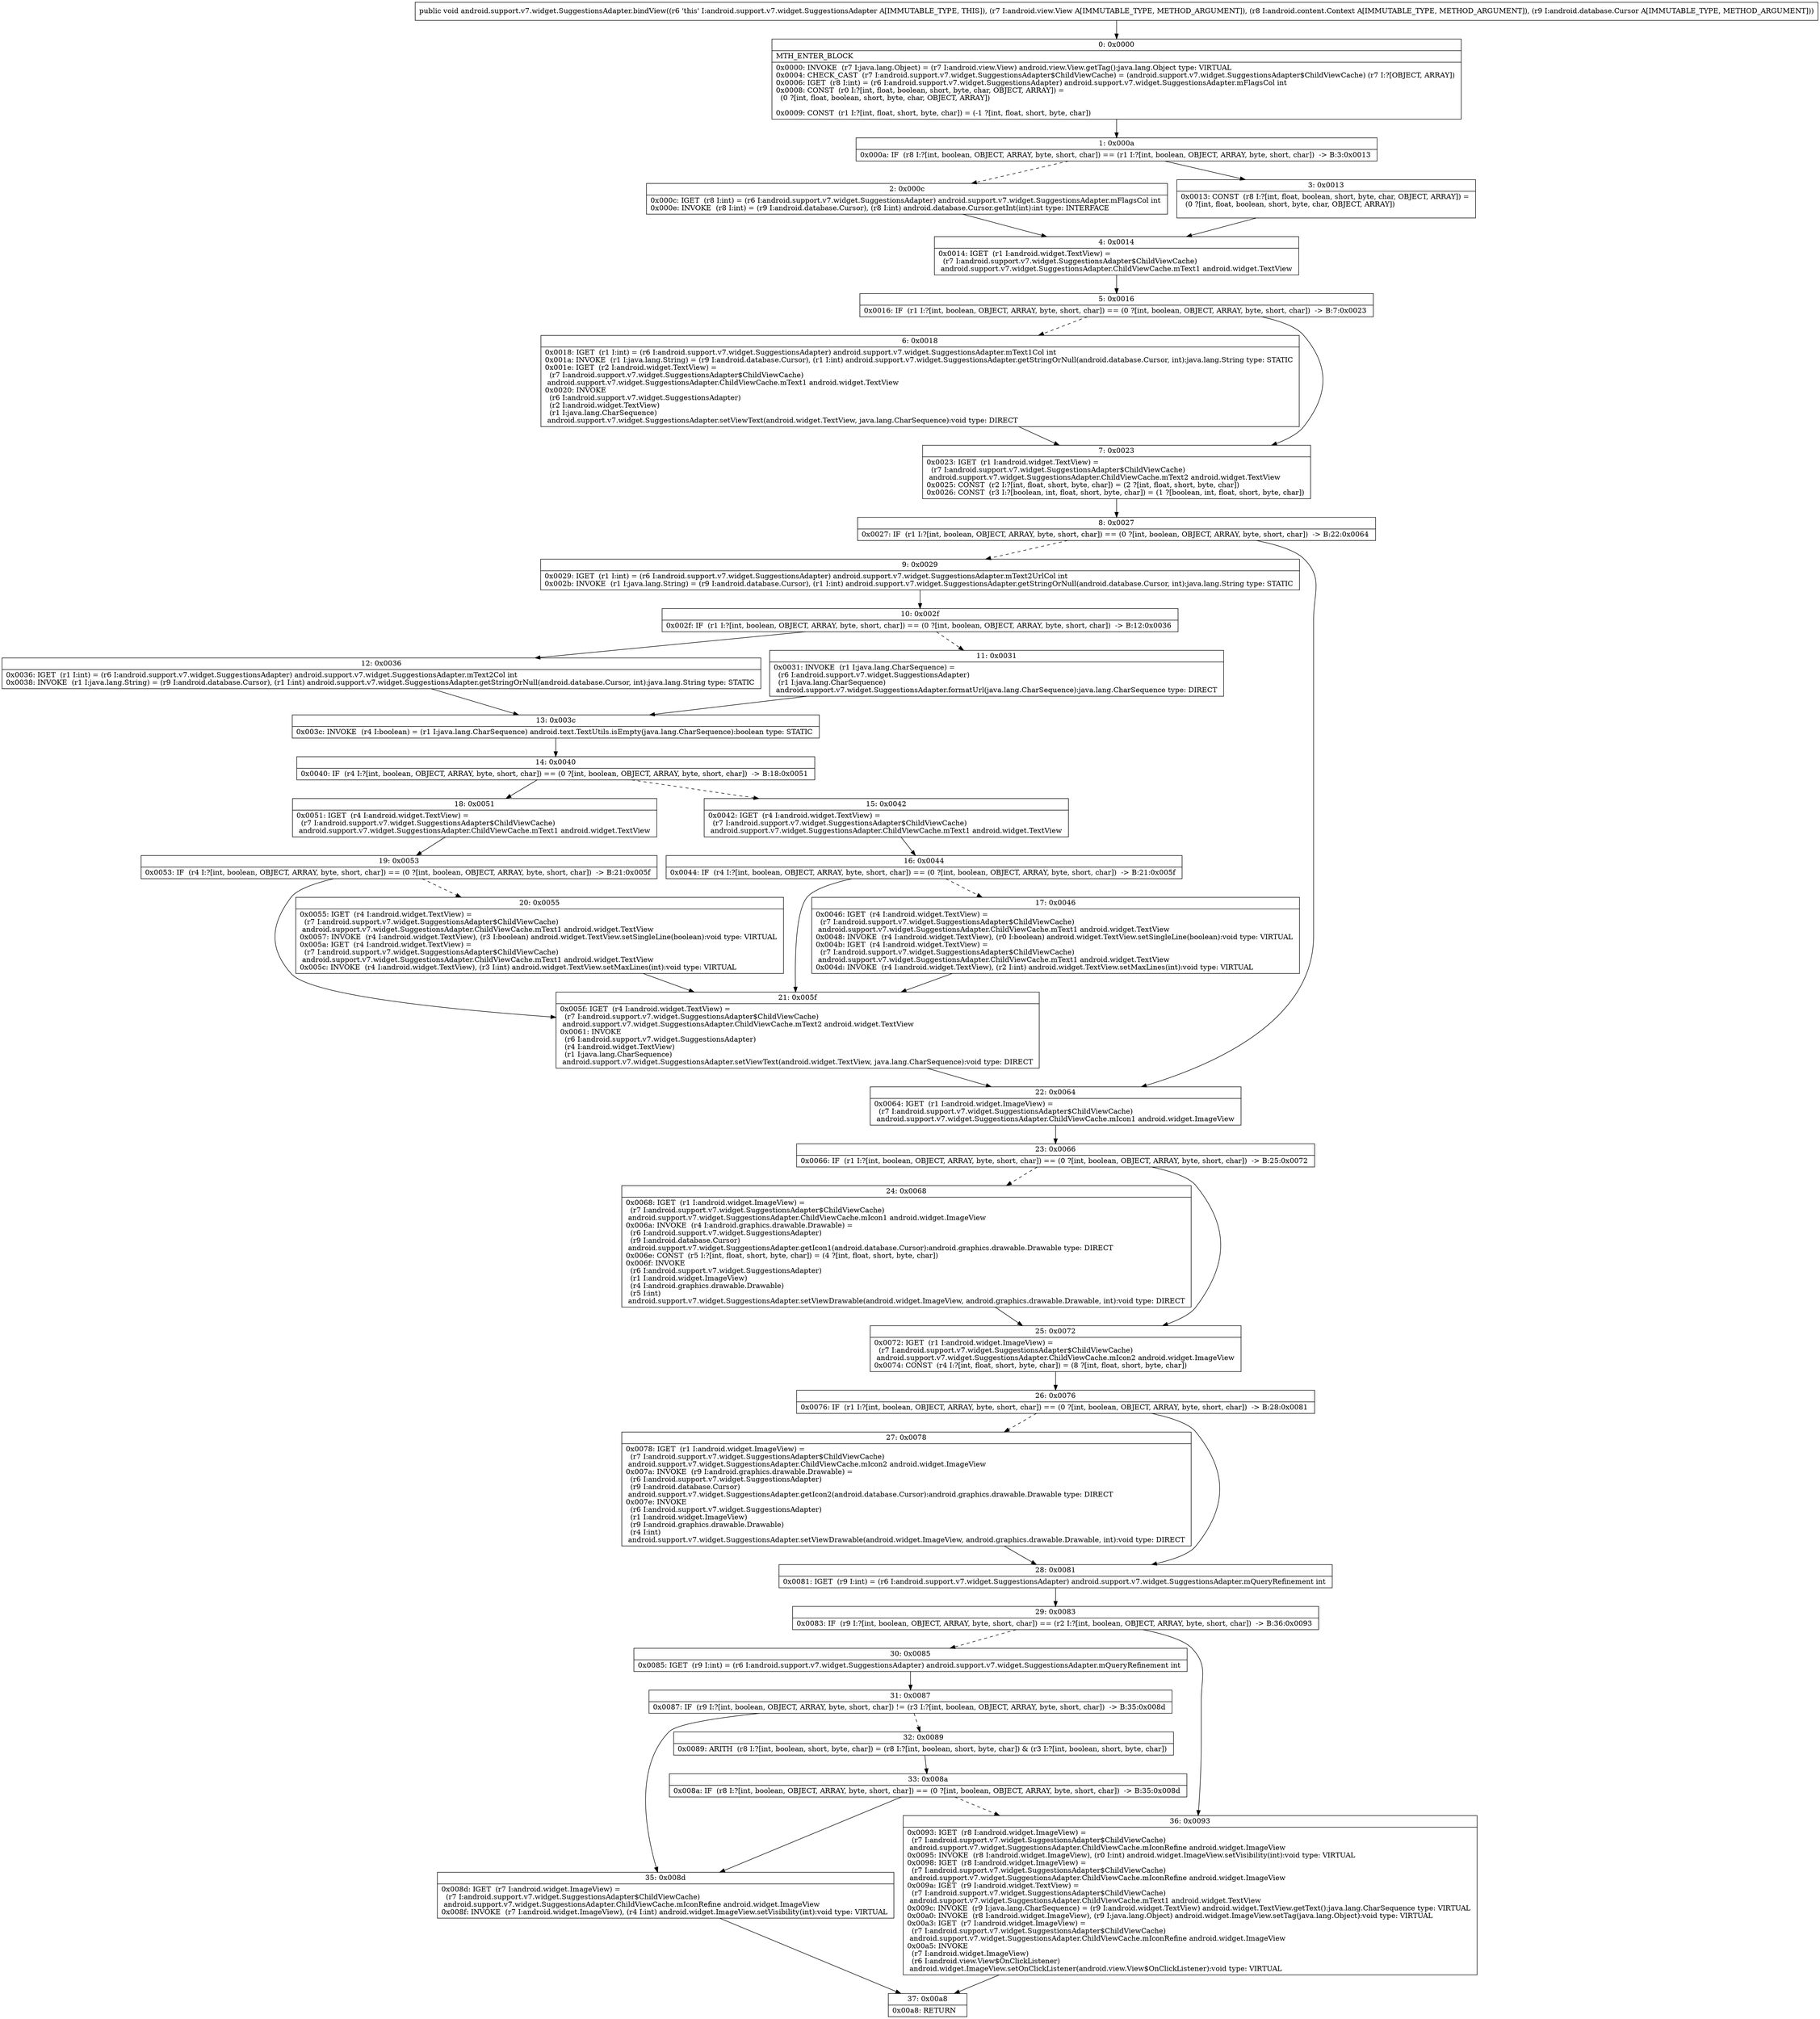 digraph "CFG forandroid.support.v7.widget.SuggestionsAdapter.bindView(Landroid\/view\/View;Landroid\/content\/Context;Landroid\/database\/Cursor;)V" {
Node_0 [shape=record,label="{0\:\ 0x0000|MTH_ENTER_BLOCK\l|0x0000: INVOKE  (r7 I:java.lang.Object) = (r7 I:android.view.View) android.view.View.getTag():java.lang.Object type: VIRTUAL \l0x0004: CHECK_CAST  (r7 I:android.support.v7.widget.SuggestionsAdapter$ChildViewCache) = (android.support.v7.widget.SuggestionsAdapter$ChildViewCache) (r7 I:?[OBJECT, ARRAY]) \l0x0006: IGET  (r8 I:int) = (r6 I:android.support.v7.widget.SuggestionsAdapter) android.support.v7.widget.SuggestionsAdapter.mFlagsCol int \l0x0008: CONST  (r0 I:?[int, float, boolean, short, byte, char, OBJECT, ARRAY]) = \l  (0 ?[int, float, boolean, short, byte, char, OBJECT, ARRAY])\l \l0x0009: CONST  (r1 I:?[int, float, short, byte, char]) = (\-1 ?[int, float, short, byte, char]) \l}"];
Node_1 [shape=record,label="{1\:\ 0x000a|0x000a: IF  (r8 I:?[int, boolean, OBJECT, ARRAY, byte, short, char]) == (r1 I:?[int, boolean, OBJECT, ARRAY, byte, short, char])  \-\> B:3:0x0013 \l}"];
Node_2 [shape=record,label="{2\:\ 0x000c|0x000c: IGET  (r8 I:int) = (r6 I:android.support.v7.widget.SuggestionsAdapter) android.support.v7.widget.SuggestionsAdapter.mFlagsCol int \l0x000e: INVOKE  (r8 I:int) = (r9 I:android.database.Cursor), (r8 I:int) android.database.Cursor.getInt(int):int type: INTERFACE \l}"];
Node_3 [shape=record,label="{3\:\ 0x0013|0x0013: CONST  (r8 I:?[int, float, boolean, short, byte, char, OBJECT, ARRAY]) = \l  (0 ?[int, float, boolean, short, byte, char, OBJECT, ARRAY])\l \l}"];
Node_4 [shape=record,label="{4\:\ 0x0014|0x0014: IGET  (r1 I:android.widget.TextView) = \l  (r7 I:android.support.v7.widget.SuggestionsAdapter$ChildViewCache)\l android.support.v7.widget.SuggestionsAdapter.ChildViewCache.mText1 android.widget.TextView \l}"];
Node_5 [shape=record,label="{5\:\ 0x0016|0x0016: IF  (r1 I:?[int, boolean, OBJECT, ARRAY, byte, short, char]) == (0 ?[int, boolean, OBJECT, ARRAY, byte, short, char])  \-\> B:7:0x0023 \l}"];
Node_6 [shape=record,label="{6\:\ 0x0018|0x0018: IGET  (r1 I:int) = (r6 I:android.support.v7.widget.SuggestionsAdapter) android.support.v7.widget.SuggestionsAdapter.mText1Col int \l0x001a: INVOKE  (r1 I:java.lang.String) = (r9 I:android.database.Cursor), (r1 I:int) android.support.v7.widget.SuggestionsAdapter.getStringOrNull(android.database.Cursor, int):java.lang.String type: STATIC \l0x001e: IGET  (r2 I:android.widget.TextView) = \l  (r7 I:android.support.v7.widget.SuggestionsAdapter$ChildViewCache)\l android.support.v7.widget.SuggestionsAdapter.ChildViewCache.mText1 android.widget.TextView \l0x0020: INVOKE  \l  (r6 I:android.support.v7.widget.SuggestionsAdapter)\l  (r2 I:android.widget.TextView)\l  (r1 I:java.lang.CharSequence)\l android.support.v7.widget.SuggestionsAdapter.setViewText(android.widget.TextView, java.lang.CharSequence):void type: DIRECT \l}"];
Node_7 [shape=record,label="{7\:\ 0x0023|0x0023: IGET  (r1 I:android.widget.TextView) = \l  (r7 I:android.support.v7.widget.SuggestionsAdapter$ChildViewCache)\l android.support.v7.widget.SuggestionsAdapter.ChildViewCache.mText2 android.widget.TextView \l0x0025: CONST  (r2 I:?[int, float, short, byte, char]) = (2 ?[int, float, short, byte, char]) \l0x0026: CONST  (r3 I:?[boolean, int, float, short, byte, char]) = (1 ?[boolean, int, float, short, byte, char]) \l}"];
Node_8 [shape=record,label="{8\:\ 0x0027|0x0027: IF  (r1 I:?[int, boolean, OBJECT, ARRAY, byte, short, char]) == (0 ?[int, boolean, OBJECT, ARRAY, byte, short, char])  \-\> B:22:0x0064 \l}"];
Node_9 [shape=record,label="{9\:\ 0x0029|0x0029: IGET  (r1 I:int) = (r6 I:android.support.v7.widget.SuggestionsAdapter) android.support.v7.widget.SuggestionsAdapter.mText2UrlCol int \l0x002b: INVOKE  (r1 I:java.lang.String) = (r9 I:android.database.Cursor), (r1 I:int) android.support.v7.widget.SuggestionsAdapter.getStringOrNull(android.database.Cursor, int):java.lang.String type: STATIC \l}"];
Node_10 [shape=record,label="{10\:\ 0x002f|0x002f: IF  (r1 I:?[int, boolean, OBJECT, ARRAY, byte, short, char]) == (0 ?[int, boolean, OBJECT, ARRAY, byte, short, char])  \-\> B:12:0x0036 \l}"];
Node_11 [shape=record,label="{11\:\ 0x0031|0x0031: INVOKE  (r1 I:java.lang.CharSequence) = \l  (r6 I:android.support.v7.widget.SuggestionsAdapter)\l  (r1 I:java.lang.CharSequence)\l android.support.v7.widget.SuggestionsAdapter.formatUrl(java.lang.CharSequence):java.lang.CharSequence type: DIRECT \l}"];
Node_12 [shape=record,label="{12\:\ 0x0036|0x0036: IGET  (r1 I:int) = (r6 I:android.support.v7.widget.SuggestionsAdapter) android.support.v7.widget.SuggestionsAdapter.mText2Col int \l0x0038: INVOKE  (r1 I:java.lang.String) = (r9 I:android.database.Cursor), (r1 I:int) android.support.v7.widget.SuggestionsAdapter.getStringOrNull(android.database.Cursor, int):java.lang.String type: STATIC \l}"];
Node_13 [shape=record,label="{13\:\ 0x003c|0x003c: INVOKE  (r4 I:boolean) = (r1 I:java.lang.CharSequence) android.text.TextUtils.isEmpty(java.lang.CharSequence):boolean type: STATIC \l}"];
Node_14 [shape=record,label="{14\:\ 0x0040|0x0040: IF  (r4 I:?[int, boolean, OBJECT, ARRAY, byte, short, char]) == (0 ?[int, boolean, OBJECT, ARRAY, byte, short, char])  \-\> B:18:0x0051 \l}"];
Node_15 [shape=record,label="{15\:\ 0x0042|0x0042: IGET  (r4 I:android.widget.TextView) = \l  (r7 I:android.support.v7.widget.SuggestionsAdapter$ChildViewCache)\l android.support.v7.widget.SuggestionsAdapter.ChildViewCache.mText1 android.widget.TextView \l}"];
Node_16 [shape=record,label="{16\:\ 0x0044|0x0044: IF  (r4 I:?[int, boolean, OBJECT, ARRAY, byte, short, char]) == (0 ?[int, boolean, OBJECT, ARRAY, byte, short, char])  \-\> B:21:0x005f \l}"];
Node_17 [shape=record,label="{17\:\ 0x0046|0x0046: IGET  (r4 I:android.widget.TextView) = \l  (r7 I:android.support.v7.widget.SuggestionsAdapter$ChildViewCache)\l android.support.v7.widget.SuggestionsAdapter.ChildViewCache.mText1 android.widget.TextView \l0x0048: INVOKE  (r4 I:android.widget.TextView), (r0 I:boolean) android.widget.TextView.setSingleLine(boolean):void type: VIRTUAL \l0x004b: IGET  (r4 I:android.widget.TextView) = \l  (r7 I:android.support.v7.widget.SuggestionsAdapter$ChildViewCache)\l android.support.v7.widget.SuggestionsAdapter.ChildViewCache.mText1 android.widget.TextView \l0x004d: INVOKE  (r4 I:android.widget.TextView), (r2 I:int) android.widget.TextView.setMaxLines(int):void type: VIRTUAL \l}"];
Node_18 [shape=record,label="{18\:\ 0x0051|0x0051: IGET  (r4 I:android.widget.TextView) = \l  (r7 I:android.support.v7.widget.SuggestionsAdapter$ChildViewCache)\l android.support.v7.widget.SuggestionsAdapter.ChildViewCache.mText1 android.widget.TextView \l}"];
Node_19 [shape=record,label="{19\:\ 0x0053|0x0053: IF  (r4 I:?[int, boolean, OBJECT, ARRAY, byte, short, char]) == (0 ?[int, boolean, OBJECT, ARRAY, byte, short, char])  \-\> B:21:0x005f \l}"];
Node_20 [shape=record,label="{20\:\ 0x0055|0x0055: IGET  (r4 I:android.widget.TextView) = \l  (r7 I:android.support.v7.widget.SuggestionsAdapter$ChildViewCache)\l android.support.v7.widget.SuggestionsAdapter.ChildViewCache.mText1 android.widget.TextView \l0x0057: INVOKE  (r4 I:android.widget.TextView), (r3 I:boolean) android.widget.TextView.setSingleLine(boolean):void type: VIRTUAL \l0x005a: IGET  (r4 I:android.widget.TextView) = \l  (r7 I:android.support.v7.widget.SuggestionsAdapter$ChildViewCache)\l android.support.v7.widget.SuggestionsAdapter.ChildViewCache.mText1 android.widget.TextView \l0x005c: INVOKE  (r4 I:android.widget.TextView), (r3 I:int) android.widget.TextView.setMaxLines(int):void type: VIRTUAL \l}"];
Node_21 [shape=record,label="{21\:\ 0x005f|0x005f: IGET  (r4 I:android.widget.TextView) = \l  (r7 I:android.support.v7.widget.SuggestionsAdapter$ChildViewCache)\l android.support.v7.widget.SuggestionsAdapter.ChildViewCache.mText2 android.widget.TextView \l0x0061: INVOKE  \l  (r6 I:android.support.v7.widget.SuggestionsAdapter)\l  (r4 I:android.widget.TextView)\l  (r1 I:java.lang.CharSequence)\l android.support.v7.widget.SuggestionsAdapter.setViewText(android.widget.TextView, java.lang.CharSequence):void type: DIRECT \l}"];
Node_22 [shape=record,label="{22\:\ 0x0064|0x0064: IGET  (r1 I:android.widget.ImageView) = \l  (r7 I:android.support.v7.widget.SuggestionsAdapter$ChildViewCache)\l android.support.v7.widget.SuggestionsAdapter.ChildViewCache.mIcon1 android.widget.ImageView \l}"];
Node_23 [shape=record,label="{23\:\ 0x0066|0x0066: IF  (r1 I:?[int, boolean, OBJECT, ARRAY, byte, short, char]) == (0 ?[int, boolean, OBJECT, ARRAY, byte, short, char])  \-\> B:25:0x0072 \l}"];
Node_24 [shape=record,label="{24\:\ 0x0068|0x0068: IGET  (r1 I:android.widget.ImageView) = \l  (r7 I:android.support.v7.widget.SuggestionsAdapter$ChildViewCache)\l android.support.v7.widget.SuggestionsAdapter.ChildViewCache.mIcon1 android.widget.ImageView \l0x006a: INVOKE  (r4 I:android.graphics.drawable.Drawable) = \l  (r6 I:android.support.v7.widget.SuggestionsAdapter)\l  (r9 I:android.database.Cursor)\l android.support.v7.widget.SuggestionsAdapter.getIcon1(android.database.Cursor):android.graphics.drawable.Drawable type: DIRECT \l0x006e: CONST  (r5 I:?[int, float, short, byte, char]) = (4 ?[int, float, short, byte, char]) \l0x006f: INVOKE  \l  (r6 I:android.support.v7.widget.SuggestionsAdapter)\l  (r1 I:android.widget.ImageView)\l  (r4 I:android.graphics.drawable.Drawable)\l  (r5 I:int)\l android.support.v7.widget.SuggestionsAdapter.setViewDrawable(android.widget.ImageView, android.graphics.drawable.Drawable, int):void type: DIRECT \l}"];
Node_25 [shape=record,label="{25\:\ 0x0072|0x0072: IGET  (r1 I:android.widget.ImageView) = \l  (r7 I:android.support.v7.widget.SuggestionsAdapter$ChildViewCache)\l android.support.v7.widget.SuggestionsAdapter.ChildViewCache.mIcon2 android.widget.ImageView \l0x0074: CONST  (r4 I:?[int, float, short, byte, char]) = (8 ?[int, float, short, byte, char]) \l}"];
Node_26 [shape=record,label="{26\:\ 0x0076|0x0076: IF  (r1 I:?[int, boolean, OBJECT, ARRAY, byte, short, char]) == (0 ?[int, boolean, OBJECT, ARRAY, byte, short, char])  \-\> B:28:0x0081 \l}"];
Node_27 [shape=record,label="{27\:\ 0x0078|0x0078: IGET  (r1 I:android.widget.ImageView) = \l  (r7 I:android.support.v7.widget.SuggestionsAdapter$ChildViewCache)\l android.support.v7.widget.SuggestionsAdapter.ChildViewCache.mIcon2 android.widget.ImageView \l0x007a: INVOKE  (r9 I:android.graphics.drawable.Drawable) = \l  (r6 I:android.support.v7.widget.SuggestionsAdapter)\l  (r9 I:android.database.Cursor)\l android.support.v7.widget.SuggestionsAdapter.getIcon2(android.database.Cursor):android.graphics.drawable.Drawable type: DIRECT \l0x007e: INVOKE  \l  (r6 I:android.support.v7.widget.SuggestionsAdapter)\l  (r1 I:android.widget.ImageView)\l  (r9 I:android.graphics.drawable.Drawable)\l  (r4 I:int)\l android.support.v7.widget.SuggestionsAdapter.setViewDrawable(android.widget.ImageView, android.graphics.drawable.Drawable, int):void type: DIRECT \l}"];
Node_28 [shape=record,label="{28\:\ 0x0081|0x0081: IGET  (r9 I:int) = (r6 I:android.support.v7.widget.SuggestionsAdapter) android.support.v7.widget.SuggestionsAdapter.mQueryRefinement int \l}"];
Node_29 [shape=record,label="{29\:\ 0x0083|0x0083: IF  (r9 I:?[int, boolean, OBJECT, ARRAY, byte, short, char]) == (r2 I:?[int, boolean, OBJECT, ARRAY, byte, short, char])  \-\> B:36:0x0093 \l}"];
Node_30 [shape=record,label="{30\:\ 0x0085|0x0085: IGET  (r9 I:int) = (r6 I:android.support.v7.widget.SuggestionsAdapter) android.support.v7.widget.SuggestionsAdapter.mQueryRefinement int \l}"];
Node_31 [shape=record,label="{31\:\ 0x0087|0x0087: IF  (r9 I:?[int, boolean, OBJECT, ARRAY, byte, short, char]) != (r3 I:?[int, boolean, OBJECT, ARRAY, byte, short, char])  \-\> B:35:0x008d \l}"];
Node_32 [shape=record,label="{32\:\ 0x0089|0x0089: ARITH  (r8 I:?[int, boolean, short, byte, char]) = (r8 I:?[int, boolean, short, byte, char]) & (r3 I:?[int, boolean, short, byte, char]) \l}"];
Node_33 [shape=record,label="{33\:\ 0x008a|0x008a: IF  (r8 I:?[int, boolean, OBJECT, ARRAY, byte, short, char]) == (0 ?[int, boolean, OBJECT, ARRAY, byte, short, char])  \-\> B:35:0x008d \l}"];
Node_35 [shape=record,label="{35\:\ 0x008d|0x008d: IGET  (r7 I:android.widget.ImageView) = \l  (r7 I:android.support.v7.widget.SuggestionsAdapter$ChildViewCache)\l android.support.v7.widget.SuggestionsAdapter.ChildViewCache.mIconRefine android.widget.ImageView \l0x008f: INVOKE  (r7 I:android.widget.ImageView), (r4 I:int) android.widget.ImageView.setVisibility(int):void type: VIRTUAL \l}"];
Node_36 [shape=record,label="{36\:\ 0x0093|0x0093: IGET  (r8 I:android.widget.ImageView) = \l  (r7 I:android.support.v7.widget.SuggestionsAdapter$ChildViewCache)\l android.support.v7.widget.SuggestionsAdapter.ChildViewCache.mIconRefine android.widget.ImageView \l0x0095: INVOKE  (r8 I:android.widget.ImageView), (r0 I:int) android.widget.ImageView.setVisibility(int):void type: VIRTUAL \l0x0098: IGET  (r8 I:android.widget.ImageView) = \l  (r7 I:android.support.v7.widget.SuggestionsAdapter$ChildViewCache)\l android.support.v7.widget.SuggestionsAdapter.ChildViewCache.mIconRefine android.widget.ImageView \l0x009a: IGET  (r9 I:android.widget.TextView) = \l  (r7 I:android.support.v7.widget.SuggestionsAdapter$ChildViewCache)\l android.support.v7.widget.SuggestionsAdapter.ChildViewCache.mText1 android.widget.TextView \l0x009c: INVOKE  (r9 I:java.lang.CharSequence) = (r9 I:android.widget.TextView) android.widget.TextView.getText():java.lang.CharSequence type: VIRTUAL \l0x00a0: INVOKE  (r8 I:android.widget.ImageView), (r9 I:java.lang.Object) android.widget.ImageView.setTag(java.lang.Object):void type: VIRTUAL \l0x00a3: IGET  (r7 I:android.widget.ImageView) = \l  (r7 I:android.support.v7.widget.SuggestionsAdapter$ChildViewCache)\l android.support.v7.widget.SuggestionsAdapter.ChildViewCache.mIconRefine android.widget.ImageView \l0x00a5: INVOKE  \l  (r7 I:android.widget.ImageView)\l  (r6 I:android.view.View$OnClickListener)\l android.widget.ImageView.setOnClickListener(android.view.View$OnClickListener):void type: VIRTUAL \l}"];
Node_37 [shape=record,label="{37\:\ 0x00a8|0x00a8: RETURN   \l}"];
MethodNode[shape=record,label="{public void android.support.v7.widget.SuggestionsAdapter.bindView((r6 'this' I:android.support.v7.widget.SuggestionsAdapter A[IMMUTABLE_TYPE, THIS]), (r7 I:android.view.View A[IMMUTABLE_TYPE, METHOD_ARGUMENT]), (r8 I:android.content.Context A[IMMUTABLE_TYPE, METHOD_ARGUMENT]), (r9 I:android.database.Cursor A[IMMUTABLE_TYPE, METHOD_ARGUMENT])) }"];
MethodNode -> Node_0;
Node_0 -> Node_1;
Node_1 -> Node_2[style=dashed];
Node_1 -> Node_3;
Node_2 -> Node_4;
Node_3 -> Node_4;
Node_4 -> Node_5;
Node_5 -> Node_6[style=dashed];
Node_5 -> Node_7;
Node_6 -> Node_7;
Node_7 -> Node_8;
Node_8 -> Node_9[style=dashed];
Node_8 -> Node_22;
Node_9 -> Node_10;
Node_10 -> Node_11[style=dashed];
Node_10 -> Node_12;
Node_11 -> Node_13;
Node_12 -> Node_13;
Node_13 -> Node_14;
Node_14 -> Node_15[style=dashed];
Node_14 -> Node_18;
Node_15 -> Node_16;
Node_16 -> Node_17[style=dashed];
Node_16 -> Node_21;
Node_17 -> Node_21;
Node_18 -> Node_19;
Node_19 -> Node_20[style=dashed];
Node_19 -> Node_21;
Node_20 -> Node_21;
Node_21 -> Node_22;
Node_22 -> Node_23;
Node_23 -> Node_24[style=dashed];
Node_23 -> Node_25;
Node_24 -> Node_25;
Node_25 -> Node_26;
Node_26 -> Node_27[style=dashed];
Node_26 -> Node_28;
Node_27 -> Node_28;
Node_28 -> Node_29;
Node_29 -> Node_30[style=dashed];
Node_29 -> Node_36;
Node_30 -> Node_31;
Node_31 -> Node_32[style=dashed];
Node_31 -> Node_35;
Node_32 -> Node_33;
Node_33 -> Node_35;
Node_33 -> Node_36[style=dashed];
Node_35 -> Node_37;
Node_36 -> Node_37;
}

